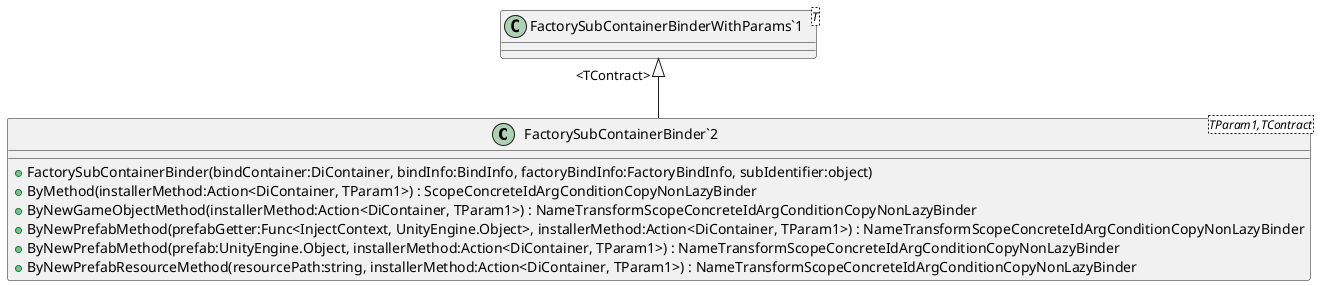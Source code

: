 @startuml
class "FactorySubContainerBinder`2"<TParam1,TContract> {
    + FactorySubContainerBinder(bindContainer:DiContainer, bindInfo:BindInfo, factoryBindInfo:FactoryBindInfo, subIdentifier:object)
    + ByMethod(installerMethod:Action<DiContainer, TParam1>) : ScopeConcreteIdArgConditionCopyNonLazyBinder
    + ByNewGameObjectMethod(installerMethod:Action<DiContainer, TParam1>) : NameTransformScopeConcreteIdArgConditionCopyNonLazyBinder
    + ByNewPrefabMethod(prefabGetter:Func<InjectContext, UnityEngine.Object>, installerMethod:Action<DiContainer, TParam1>) : NameTransformScopeConcreteIdArgConditionCopyNonLazyBinder
    + ByNewPrefabMethod(prefab:UnityEngine.Object, installerMethod:Action<DiContainer, TParam1>) : NameTransformScopeConcreteIdArgConditionCopyNonLazyBinder
    + ByNewPrefabResourceMethod(resourcePath:string, installerMethod:Action<DiContainer, TParam1>) : NameTransformScopeConcreteIdArgConditionCopyNonLazyBinder
}
class "FactorySubContainerBinderWithParams`1"<T> {
}
"FactorySubContainerBinderWithParams`1" "<TContract>" <|-- "FactorySubContainerBinder`2"
@enduml
